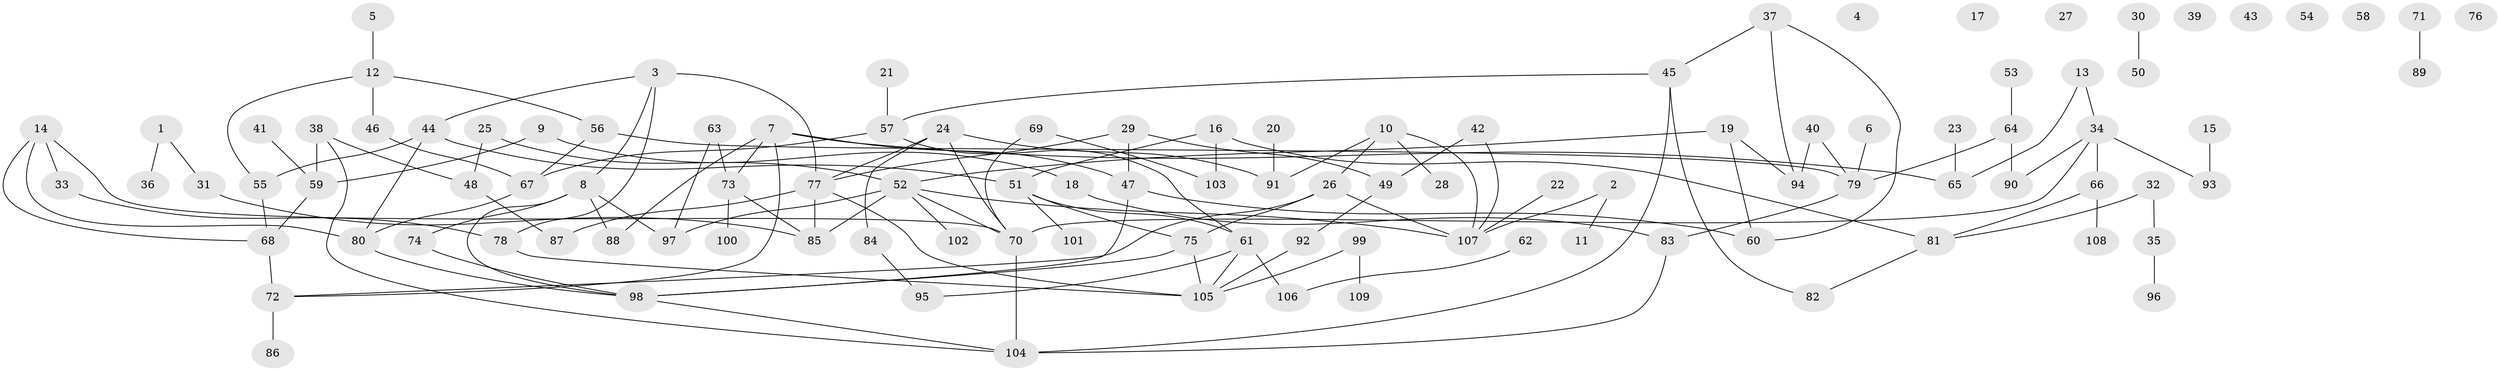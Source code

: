 // coarse degree distribution, {2: 0.14705882352941177, 5: 0.17647058823529413, 4: 0.11764705882352941, 9: 0.029411764705882353, 6: 0.08823529411764706, 3: 0.14705882352941177, 1: 0.17647058823529413, 7: 0.058823529411764705, 8: 0.058823529411764705}
// Generated by graph-tools (version 1.1) at 2025/35/03/04/25 23:35:51]
// undirected, 109 vertices, 140 edges
graph export_dot {
  node [color=gray90,style=filled];
  1;
  2;
  3;
  4;
  5;
  6;
  7;
  8;
  9;
  10;
  11;
  12;
  13;
  14;
  15;
  16;
  17;
  18;
  19;
  20;
  21;
  22;
  23;
  24;
  25;
  26;
  27;
  28;
  29;
  30;
  31;
  32;
  33;
  34;
  35;
  36;
  37;
  38;
  39;
  40;
  41;
  42;
  43;
  44;
  45;
  46;
  47;
  48;
  49;
  50;
  51;
  52;
  53;
  54;
  55;
  56;
  57;
  58;
  59;
  60;
  61;
  62;
  63;
  64;
  65;
  66;
  67;
  68;
  69;
  70;
  71;
  72;
  73;
  74;
  75;
  76;
  77;
  78;
  79;
  80;
  81;
  82;
  83;
  84;
  85;
  86;
  87;
  88;
  89;
  90;
  91;
  92;
  93;
  94;
  95;
  96;
  97;
  98;
  99;
  100;
  101;
  102;
  103;
  104;
  105;
  106;
  107;
  108;
  109;
  1 -- 31;
  1 -- 36;
  2 -- 11;
  2 -- 107;
  3 -- 8;
  3 -- 44;
  3 -- 77;
  3 -- 78;
  5 -- 12;
  6 -- 79;
  7 -- 47;
  7 -- 65;
  7 -- 72;
  7 -- 73;
  7 -- 88;
  8 -- 74;
  8 -- 88;
  8 -- 97;
  8 -- 98;
  9 -- 18;
  9 -- 59;
  10 -- 26;
  10 -- 28;
  10 -- 91;
  10 -- 107;
  12 -- 46;
  12 -- 55;
  12 -- 56;
  13 -- 34;
  13 -- 65;
  14 -- 33;
  14 -- 68;
  14 -- 70;
  14 -- 80;
  15 -- 93;
  16 -- 51;
  16 -- 81;
  16 -- 103;
  18 -- 83;
  19 -- 52;
  19 -- 60;
  19 -- 94;
  20 -- 91;
  21 -- 57;
  22 -- 107;
  23 -- 65;
  24 -- 70;
  24 -- 77;
  24 -- 84;
  24 -- 91;
  25 -- 48;
  25 -- 52;
  26 -- 72;
  26 -- 75;
  26 -- 107;
  29 -- 47;
  29 -- 49;
  29 -- 77;
  30 -- 50;
  31 -- 85;
  32 -- 35;
  32 -- 81;
  33 -- 78;
  34 -- 66;
  34 -- 70;
  34 -- 90;
  34 -- 93;
  35 -- 96;
  37 -- 45;
  37 -- 60;
  37 -- 94;
  38 -- 48;
  38 -- 59;
  38 -- 104;
  40 -- 79;
  40 -- 94;
  41 -- 59;
  42 -- 49;
  42 -- 107;
  44 -- 51;
  44 -- 55;
  44 -- 80;
  45 -- 57;
  45 -- 82;
  45 -- 104;
  46 -- 67;
  47 -- 60;
  47 -- 98;
  48 -- 87;
  49 -- 92;
  51 -- 61;
  51 -- 75;
  51 -- 101;
  52 -- 70;
  52 -- 85;
  52 -- 97;
  52 -- 102;
  52 -- 107;
  53 -- 64;
  55 -- 68;
  56 -- 67;
  56 -- 79;
  57 -- 61;
  57 -- 67;
  59 -- 68;
  61 -- 95;
  61 -- 105;
  61 -- 106;
  62 -- 106;
  63 -- 73;
  63 -- 97;
  64 -- 79;
  64 -- 90;
  66 -- 81;
  66 -- 108;
  67 -- 80;
  68 -- 72;
  69 -- 70;
  69 -- 103;
  70 -- 104;
  71 -- 89;
  72 -- 86;
  73 -- 85;
  73 -- 100;
  74 -- 98;
  75 -- 98;
  75 -- 105;
  77 -- 85;
  77 -- 87;
  77 -- 105;
  78 -- 105;
  79 -- 83;
  80 -- 98;
  81 -- 82;
  83 -- 104;
  84 -- 95;
  92 -- 105;
  98 -- 104;
  99 -- 105;
  99 -- 109;
}

